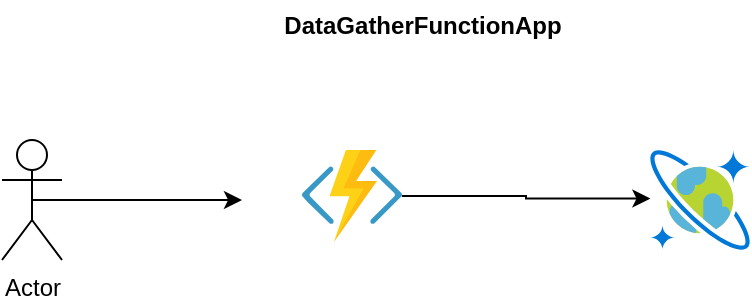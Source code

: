 <mxfile version="24.6.4" type="github">
  <diagram name="Page-1" id="M8YQ2Y3wWnpdGnxM81_x">
    <mxGraphModel dx="548" dy="316" grid="1" gridSize="10" guides="1" tooltips="1" connect="1" arrows="1" fold="1" page="1" pageScale="1" pageWidth="827" pageHeight="1169" math="0" shadow="0">
      <root>
        <mxCell id="0" />
        <mxCell id="1" parent="0" />
        <mxCell id="SHBWaALZ4KcCn02i7CwB-7" style="edgeStyle=orthogonalEdgeStyle;rounded=0;orthogonalLoop=1;jettySize=auto;html=1;exitX=0.5;exitY=0.5;exitDx=0;exitDy=0;exitPerimeter=0;entryX=0;entryY=0.5;entryDx=0;entryDy=0;" edge="1" parent="1" source="SHBWaALZ4KcCn02i7CwB-1">
          <mxGeometry relative="1" as="geometry">
            <mxPoint x="160" y="110.0" as="targetPoint" />
          </mxGeometry>
        </mxCell>
        <mxCell id="SHBWaALZ4KcCn02i7CwB-1" value="Actor" style="shape=umlActor;verticalLabelPosition=bottom;verticalAlign=top;html=1;" vertex="1" parent="1">
          <mxGeometry x="40" y="80" width="30" height="60" as="geometry" />
        </mxCell>
        <mxCell id="SHBWaALZ4KcCn02i7CwB-2" value="DataGatherFunctionApp" style="text;align=center;fontStyle=1;verticalAlign=middle;spacingLeft=3;spacingRight=3;strokeColor=none;rotatable=0;points=[[0,0.5],[1,0.5]];portConstraint=eastwest;html=1;" vertex="1" parent="1">
          <mxGeometry x="210" y="10" width="80" height="26" as="geometry" />
        </mxCell>
        <mxCell id="SHBWaALZ4KcCn02i7CwB-9" value="" style="image;sketch=0;aspect=fixed;html=1;points=[];align=center;fontSize=12;image=img/lib/mscae/Functions.svg;" vertex="1" parent="1">
          <mxGeometry x="190" y="85" width="50" height="46" as="geometry" />
        </mxCell>
        <mxCell id="SHBWaALZ4KcCn02i7CwB-10" value="" style="image;sketch=0;aspect=fixed;html=1;points=[];align=center;fontSize=12;image=img/lib/mscae/CosmosDB.svg;direction=south;" vertex="1" parent="1">
          <mxGeometry x="364" y="85" width="50" height="50" as="geometry" />
        </mxCell>
        <mxCell id="SHBWaALZ4KcCn02i7CwB-11" style="edgeStyle=orthogonalEdgeStyle;rounded=0;orthogonalLoop=1;jettySize=auto;html=1;entryX=0.486;entryY=0.996;entryDx=0;entryDy=0;entryPerimeter=0;" edge="1" parent="1" source="SHBWaALZ4KcCn02i7CwB-9" target="SHBWaALZ4KcCn02i7CwB-10">
          <mxGeometry relative="1" as="geometry" />
        </mxCell>
      </root>
    </mxGraphModel>
  </diagram>
</mxfile>
